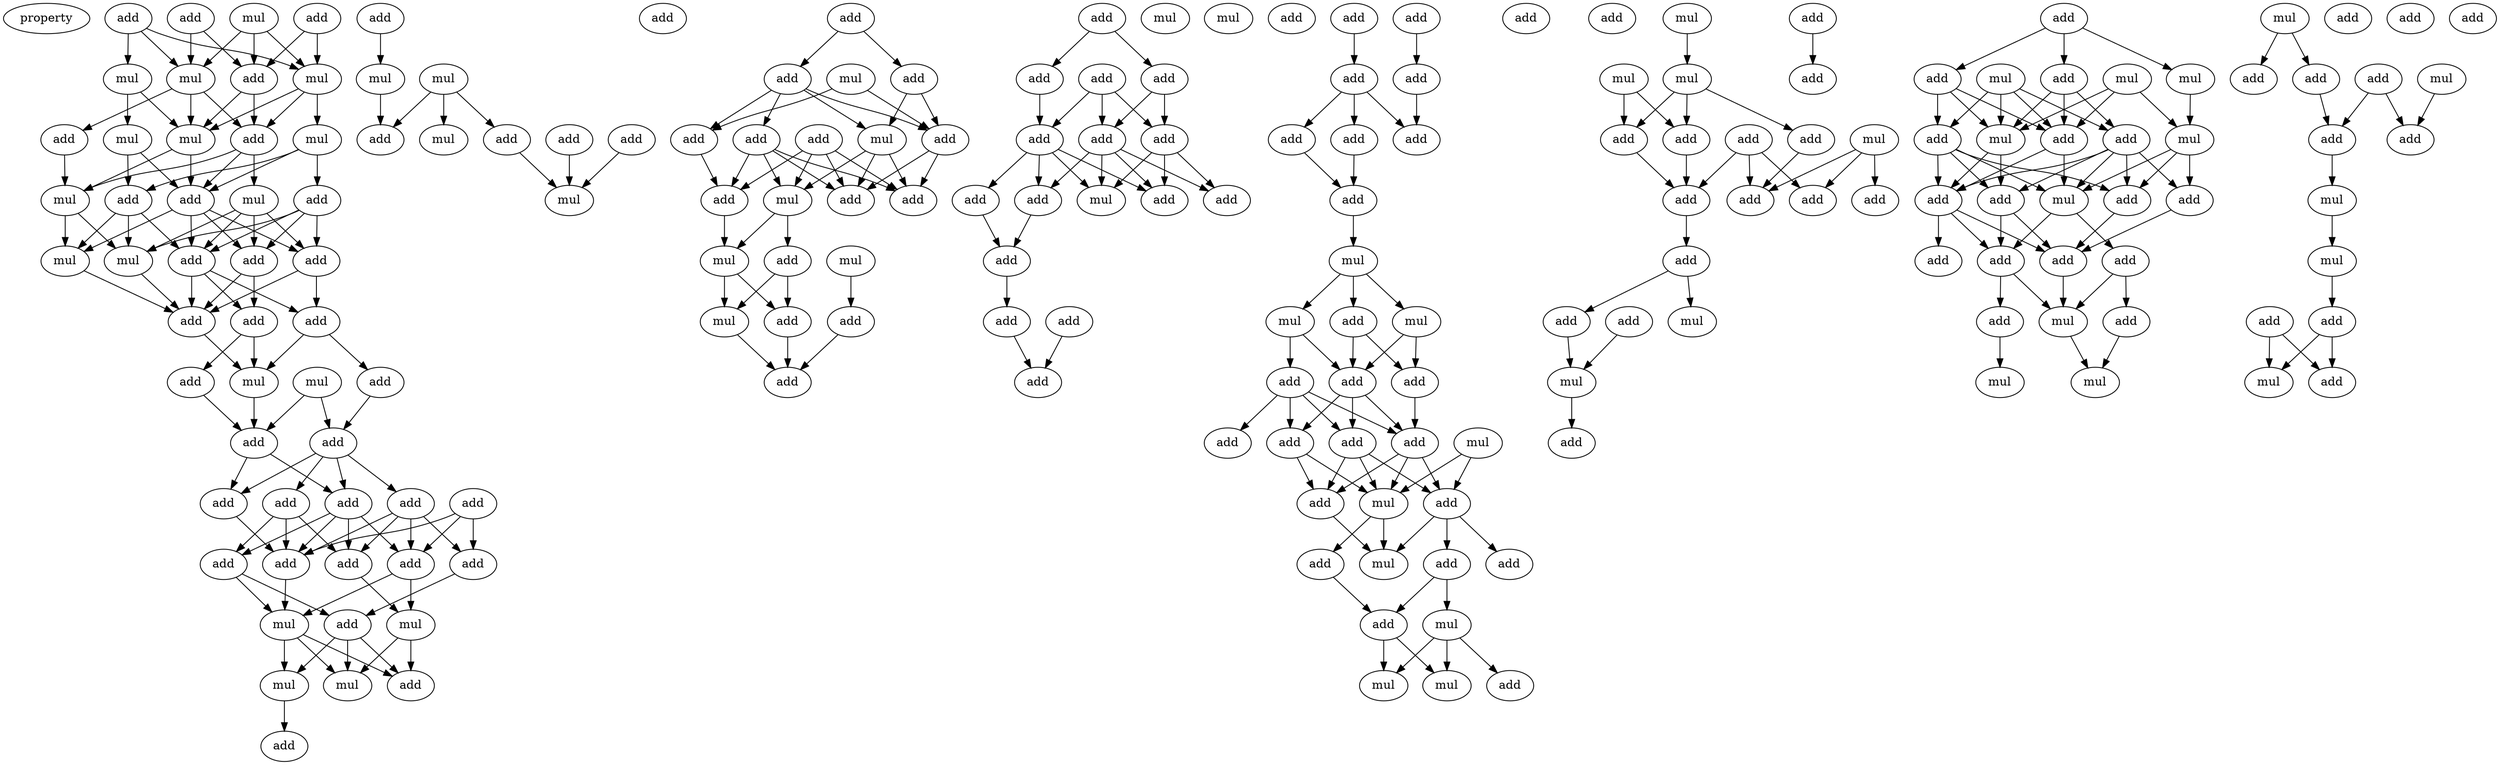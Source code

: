 digraph {
    node [fontcolor=black]
    property [mul=2,lf=1.1]
    0 [ label = mul ];
    1 [ label = add ];
    2 [ label = add ];
    3 [ label = add ];
    4 [ label = mul ];
    5 [ label = mul ];
    6 [ label = add ];
    7 [ label = mul ];
    8 [ label = add ];
    9 [ label = mul ];
    10 [ label = mul ];
    11 [ label = add ];
    12 [ label = mul ];
    13 [ label = add ];
    14 [ label = mul ];
    15 [ label = mul ];
    16 [ label = add ];
    17 [ label = add ];
    18 [ label = mul ];
    19 [ label = add ];
    20 [ label = add ];
    21 [ label = mul ];
    22 [ label = add ];
    23 [ label = add ];
    24 [ label = add ];
    25 [ label = add ];
    26 [ label = add ];
    27 [ label = add ];
    28 [ label = mul ];
    29 [ label = mul ];
    30 [ label = add ];
    31 [ label = add ];
    32 [ label = add ];
    33 [ label = add ];
    34 [ label = add ];
    35 [ label = add ];
    36 [ label = add ];
    37 [ label = add ];
    38 [ label = add ];
    39 [ label = add ];
    40 [ label = add ];
    41 [ label = add ];
    42 [ label = add ];
    43 [ label = mul ];
    44 [ label = mul ];
    45 [ label = add ];
    46 [ label = mul ];
    47 [ label = mul ];
    48 [ label = add ];
    49 [ label = add ];
    50 [ label = add ];
    51 [ label = mul ];
    52 [ label = mul ];
    53 [ label = mul ];
    54 [ label = add ];
    55 [ label = add ];
    56 [ label = add ];
    57 [ label = add ];
    58 [ label = mul ];
    59 [ label = add ];
    60 [ label = add ];
    61 [ label = add ];
    62 [ label = mul ];
    63 [ label = add ];
    64 [ label = mul ];
    65 [ label = add ];
    66 [ label = add ];
    67 [ label = add ];
    68 [ label = add ];
    69 [ label = mul ];
    70 [ label = add ];
    71 [ label = add ];
    72 [ label = mul ];
    73 [ label = add ];
    74 [ label = mul ];
    75 [ label = mul ];
    76 [ label = add ];
    77 [ label = add ];
    78 [ label = add ];
    79 [ label = add ];
    80 [ label = mul ];
    81 [ label = add ];
    82 [ label = add ];
    83 [ label = add ];
    84 [ label = add ];
    85 [ label = add ];
    86 [ label = add ];
    87 [ label = add ];
    88 [ label = add ];
    89 [ label = mul ];
    90 [ label = add ];
    91 [ label = add ];
    92 [ label = add ];
    93 [ label = mul ];
    94 [ label = add ];
    95 [ label = add ];
    96 [ label = add ];
    97 [ label = add ];
    98 [ label = add ];
    99 [ label = add ];
    100 [ label = add ];
    101 [ label = add ];
    102 [ label = add ];
    103 [ label = add ];
    104 [ label = add ];
    105 [ label = add ];
    106 [ label = add ];
    107 [ label = add ];
    108 [ label = mul ];
    109 [ label = add ];
    110 [ label = mul ];
    111 [ label = mul ];
    112 [ label = add ];
    113 [ label = add ];
    114 [ label = add ];
    115 [ label = mul ];
    116 [ label = add ];
    117 [ label = add ];
    118 [ label = add ];
    119 [ label = add ];
    120 [ label = add ];
    121 [ label = add ];
    122 [ label = mul ];
    123 [ label = mul ];
    124 [ label = add ];
    125 [ label = add ];
    126 [ label = add ];
    127 [ label = mul ];
    128 [ label = add ];
    129 [ label = mul ];
    130 [ label = mul ];
    131 [ label = add ];
    132 [ label = mul ];
    133 [ label = mul ];
    134 [ label = mul ];
    135 [ label = mul ];
    136 [ label = add ];
    137 [ label = add ];
    138 [ label = add ];
    139 [ label = add ];
    140 [ label = add ];
    141 [ label = add ];
    142 [ label = add ];
    143 [ label = add ];
    144 [ label = add ];
    145 [ label = add ];
    146 [ label = add ];
    147 [ label = mul ];
    148 [ label = mul ];
    149 [ label = add ];
    150 [ label = add ];
    151 [ label = add ];
    152 [ label = add ];
    153 [ label = add ];
    154 [ label = mul ];
    155 [ label = mul ];
    156 [ label = mul ];
    157 [ label = add ];
    158 [ label = add ];
    159 [ label = add ];
    160 [ label = mul ];
    161 [ label = mul ];
    162 [ label = add ];
    163 [ label = add ];
    164 [ label = add ];
    165 [ label = add ];
    166 [ label = mul ];
    167 [ label = add ];
    168 [ label = add ];
    169 [ label = add ];
    170 [ label = add ];
    171 [ label = add ];
    172 [ label = add ];
    173 [ label = mul ];
    174 [ label = add ];
    175 [ label = mul ];
    176 [ label = mul ];
    177 [ label = mul ];
    178 [ label = add ];
    179 [ label = mul ];
    180 [ label = add ];
    181 [ label = add ];
    182 [ label = add ];
    183 [ label = add ];
    184 [ label = add ];
    185 [ label = mul ];
    186 [ label = add ];
    187 [ label = mul ];
    188 [ label = add ];
    189 [ label = add ];
    190 [ label = add ];
    191 [ label = mul ];
    192 [ label = add ];
    0 -> 5 [ name = 0 ];
    0 -> 6 [ name = 1 ];
    0 -> 7 [ name = 2 ];
    1 -> 4 [ name = 3 ];
    1 -> 5 [ name = 4 ];
    1 -> 7 [ name = 5 ];
    2 -> 6 [ name = 6 ];
    2 -> 7 [ name = 7 ];
    3 -> 5 [ name = 8 ];
    3 -> 6 [ name = 9 ];
    4 -> 9 [ name = 10 ];
    4 -> 12 [ name = 11 ];
    5 -> 10 [ name = 12 ];
    5 -> 11 [ name = 13 ];
    5 -> 12 [ name = 14 ];
    6 -> 11 [ name = 15 ];
    6 -> 12 [ name = 16 ];
    7 -> 8 [ name = 17 ];
    7 -> 11 [ name = 18 ];
    7 -> 12 [ name = 19 ];
    8 -> 15 [ name = 20 ];
    9 -> 16 [ name = 21 ];
    9 -> 17 [ name = 22 ];
    10 -> 13 [ name = 23 ];
    10 -> 16 [ name = 24 ];
    10 -> 17 [ name = 25 ];
    11 -> 14 [ name = 26 ];
    11 -> 15 [ name = 27 ];
    11 -> 16 [ name = 28 ];
    12 -> 15 [ name = 29 ];
    12 -> 16 [ name = 30 ];
    13 -> 18 [ name = 31 ];
    13 -> 19 [ name = 32 ];
    13 -> 20 [ name = 33 ];
    13 -> 22 [ name = 34 ];
    14 -> 18 [ name = 35 ];
    14 -> 19 [ name = 36 ];
    14 -> 20 [ name = 37 ];
    14 -> 22 [ name = 38 ];
    15 -> 18 [ name = 39 ];
    15 -> 21 [ name = 40 ];
    16 -> 19 [ name = 41 ];
    16 -> 20 [ name = 42 ];
    16 -> 21 [ name = 43 ];
    16 -> 22 [ name = 44 ];
    17 -> 18 [ name = 45 ];
    17 -> 19 [ name = 46 ];
    17 -> 21 [ name = 47 ];
    18 -> 25 [ name = 48 ];
    19 -> 23 [ name = 49 ];
    19 -> 24 [ name = 50 ];
    19 -> 25 [ name = 51 ];
    20 -> 23 [ name = 52 ];
    20 -> 25 [ name = 53 ];
    21 -> 25 [ name = 54 ];
    22 -> 24 [ name = 55 ];
    22 -> 25 [ name = 56 ];
    23 -> 27 [ name = 57 ];
    23 -> 28 [ name = 58 ];
    24 -> 26 [ name = 59 ];
    24 -> 28 [ name = 60 ];
    25 -> 28 [ name = 61 ];
    26 -> 30 [ name = 62 ];
    27 -> 31 [ name = 63 ];
    28 -> 30 [ name = 64 ];
    29 -> 30 [ name = 65 ];
    29 -> 31 [ name = 66 ];
    30 -> 34 [ name = 67 ];
    30 -> 36 [ name = 68 ];
    31 -> 32 [ name = 69 ];
    31 -> 34 [ name = 70 ];
    31 -> 35 [ name = 71 ];
    31 -> 36 [ name = 72 ];
    32 -> 37 [ name = 73 ];
    32 -> 38 [ name = 74 ];
    32 -> 41 [ name = 75 ];
    33 -> 37 [ name = 76 ];
    33 -> 39 [ name = 77 ];
    33 -> 40 [ name = 78 ];
    34 -> 37 [ name = 79 ];
    35 -> 37 [ name = 80 ];
    35 -> 38 [ name = 81 ];
    35 -> 39 [ name = 82 ];
    35 -> 40 [ name = 83 ];
    36 -> 37 [ name = 84 ];
    36 -> 38 [ name = 85 ];
    36 -> 39 [ name = 86 ];
    36 -> 41 [ name = 87 ];
    37 -> 43 [ name = 88 ];
    38 -> 44 [ name = 89 ];
    39 -> 43 [ name = 90 ];
    39 -> 44 [ name = 91 ];
    40 -> 42 [ name = 92 ];
    41 -> 42 [ name = 93 ];
    41 -> 43 [ name = 94 ];
    42 -> 45 [ name = 95 ];
    42 -> 46 [ name = 96 ];
    42 -> 47 [ name = 97 ];
    43 -> 45 [ name = 98 ];
    43 -> 46 [ name = 99 ];
    43 -> 47 [ name = 100 ];
    44 -> 45 [ name = 101 ];
    44 -> 46 [ name = 102 ];
    47 -> 48 [ name = 103 ];
    49 -> 52 [ name = 104 ];
    51 -> 53 [ name = 105 ];
    51 -> 54 [ name = 106 ];
    51 -> 56 [ name = 107 ];
    52 -> 54 [ name = 108 ];
    55 -> 58 [ name = 109 ];
    56 -> 58 [ name = 110 ];
    57 -> 58 [ name = 111 ];
    59 -> 60 [ name = 112 ];
    59 -> 61 [ name = 113 ];
    60 -> 63 [ name = 114 ];
    60 -> 64 [ name = 115 ];
    60 -> 66 [ name = 116 ];
    60 -> 67 [ name = 117 ];
    61 -> 64 [ name = 118 ];
    61 -> 66 [ name = 119 ];
    62 -> 63 [ name = 120 ];
    62 -> 66 [ name = 121 ];
    63 -> 70 [ name = 122 ];
    64 -> 68 [ name = 123 ];
    64 -> 69 [ name = 124 ];
    64 -> 71 [ name = 125 ];
    65 -> 68 [ name = 126 ];
    65 -> 69 [ name = 127 ];
    65 -> 70 [ name = 128 ];
    65 -> 71 [ name = 129 ];
    66 -> 68 [ name = 130 ];
    66 -> 71 [ name = 131 ];
    67 -> 68 [ name = 132 ];
    67 -> 69 [ name = 133 ];
    67 -> 70 [ name = 134 ];
    67 -> 71 [ name = 135 ];
    69 -> 73 [ name = 136 ];
    69 -> 74 [ name = 137 ];
    70 -> 74 [ name = 138 ];
    72 -> 76 [ name = 139 ];
    73 -> 75 [ name = 140 ];
    73 -> 77 [ name = 141 ];
    74 -> 75 [ name = 142 ];
    74 -> 77 [ name = 143 ];
    75 -> 78 [ name = 144 ];
    76 -> 78 [ name = 145 ];
    77 -> 78 [ name = 146 ];
    79 -> 81 [ name = 147 ];
    79 -> 82 [ name = 148 ];
    81 -> 85 [ name = 149 ];
    82 -> 84 [ name = 150 ];
    82 -> 86 [ name = 151 ];
    83 -> 84 [ name = 152 ];
    83 -> 85 [ name = 153 ];
    83 -> 86 [ name = 154 ];
    84 -> 87 [ name = 155 ];
    84 -> 88 [ name = 156 ];
    84 -> 89 [ name = 157 ];
    84 -> 91 [ name = 158 ];
    85 -> 87 [ name = 159 ];
    85 -> 88 [ name = 160 ];
    85 -> 89 [ name = 161 ];
    85 -> 90 [ name = 162 ];
    86 -> 87 [ name = 163 ];
    86 -> 89 [ name = 164 ];
    86 -> 91 [ name = 165 ];
    88 -> 92 [ name = 166 ];
    90 -> 92 [ name = 167 ];
    92 -> 94 [ name = 168 ];
    94 -> 97 [ name = 169 ];
    96 -> 97 [ name = 170 ];
    98 -> 101 [ name = 171 ];
    99 -> 100 [ name = 172 ];
    100 -> 103 [ name = 173 ];
    101 -> 102 [ name = 174 ];
    101 -> 103 [ name = 175 ];
    101 -> 104 [ name = 176 ];
    102 -> 105 [ name = 177 ];
    104 -> 105 [ name = 178 ];
    105 -> 108 [ name = 179 ];
    108 -> 109 [ name = 180 ];
    108 -> 110 [ name = 181 ];
    108 -> 111 [ name = 182 ];
    109 -> 113 [ name = 183 ];
    109 -> 114 [ name = 184 ];
    110 -> 112 [ name = 185 ];
    110 -> 114 [ name = 186 ];
    111 -> 113 [ name = 187 ];
    111 -> 114 [ name = 188 ];
    112 -> 116 [ name = 189 ];
    112 -> 117 [ name = 190 ];
    112 -> 118 [ name = 191 ];
    112 -> 119 [ name = 192 ];
    113 -> 119 [ name = 193 ];
    114 -> 117 [ name = 194 ];
    114 -> 118 [ name = 195 ];
    114 -> 119 [ name = 196 ];
    115 -> 121 [ name = 197 ];
    115 -> 122 [ name = 198 ];
    117 -> 120 [ name = 199 ];
    117 -> 121 [ name = 200 ];
    117 -> 122 [ name = 201 ];
    118 -> 120 [ name = 202 ];
    118 -> 122 [ name = 203 ];
    119 -> 120 [ name = 204 ];
    119 -> 121 [ name = 205 ];
    119 -> 122 [ name = 206 ];
    120 -> 123 [ name = 207 ];
    121 -> 123 [ name = 208 ];
    121 -> 125 [ name = 209 ];
    121 -> 126 [ name = 210 ];
    122 -> 123 [ name = 211 ];
    122 -> 124 [ name = 212 ];
    124 -> 128 [ name = 213 ];
    125 -> 127 [ name = 214 ];
    125 -> 128 [ name = 215 ];
    127 -> 129 [ name = 216 ];
    127 -> 130 [ name = 217 ];
    127 -> 131 [ name = 218 ];
    128 -> 129 [ name = 219 ];
    128 -> 130 [ name = 220 ];
    132 -> 133 [ name = 221 ];
    133 -> 137 [ name = 222 ];
    133 -> 138 [ name = 223 ];
    133 -> 139 [ name = 224 ];
    134 -> 137 [ name = 225 ];
    134 -> 139 [ name = 226 ];
    135 -> 140 [ name = 227 ];
    135 -> 142 [ name = 228 ];
    135 -> 143 [ name = 229 ];
    136 -> 140 [ name = 230 ];
    136 -> 141 [ name = 231 ];
    136 -> 143 [ name = 232 ];
    137 -> 141 [ name = 233 ];
    138 -> 143 [ name = 234 ];
    139 -> 141 [ name = 235 ];
    141 -> 144 [ name = 236 ];
    144 -> 145 [ name = 237 ];
    144 -> 147 [ name = 238 ];
    145 -> 148 [ name = 239 ];
    146 -> 148 [ name = 240 ];
    148 -> 149 [ name = 241 ];
    150 -> 151 [ name = 242 ];
    152 -> 153 [ name = 243 ];
    152 -> 156 [ name = 244 ];
    152 -> 157 [ name = 245 ];
    153 -> 158 [ name = 246 ];
    153 -> 159 [ name = 247 ];
    153 -> 160 [ name = 248 ];
    154 -> 159 [ name = 249 ];
    154 -> 160 [ name = 250 ];
    154 -> 161 [ name = 251 ];
    155 -> 158 [ name = 252 ];
    155 -> 159 [ name = 253 ];
    155 -> 160 [ name = 254 ];
    155 -> 162 [ name = 255 ];
    156 -> 161 [ name = 256 ];
    157 -> 159 [ name = 257 ];
    157 -> 160 [ name = 258 ];
    157 -> 162 [ name = 259 ];
    158 -> 163 [ name = 260 ];
    158 -> 164 [ name = 261 ];
    158 -> 166 [ name = 262 ];
    158 -> 167 [ name = 263 ];
    159 -> 164 [ name = 264 ];
    159 -> 166 [ name = 265 ];
    160 -> 164 [ name = 266 ];
    160 -> 167 [ name = 267 ];
    161 -> 163 [ name = 268 ];
    161 -> 165 [ name = 269 ];
    161 -> 166 [ name = 270 ];
    162 -> 163 [ name = 271 ];
    162 -> 164 [ name = 272 ];
    162 -> 165 [ name = 273 ];
    162 -> 166 [ name = 274 ];
    162 -> 167 [ name = 275 ];
    163 -> 168 [ name = 276 ];
    164 -> 168 [ name = 277 ];
    164 -> 169 [ name = 278 ];
    164 -> 171 [ name = 279 ];
    165 -> 168 [ name = 280 ];
    166 -> 169 [ name = 281 ];
    166 -> 170 [ name = 282 ];
    167 -> 168 [ name = 283 ];
    167 -> 169 [ name = 284 ];
    168 -> 173 [ name = 285 ];
    169 -> 172 [ name = 286 ];
    169 -> 173 [ name = 287 ];
    170 -> 173 [ name = 288 ];
    170 -> 174 [ name = 289 ];
    172 -> 176 [ name = 290 ];
    173 -> 175 [ name = 291 ];
    174 -> 175 [ name = 292 ];
    177 -> 181 [ name = 293 ];
    177 -> 182 [ name = 294 ];
    178 -> 183 [ name = 295 ];
    178 -> 184 [ name = 296 ];
    179 -> 184 [ name = 297 ];
    182 -> 183 [ name = 298 ];
    183 -> 185 [ name = 299 ];
    185 -> 187 [ name = 300 ];
    187 -> 189 [ name = 301 ];
    188 -> 191 [ name = 302 ];
    188 -> 192 [ name = 303 ];
    189 -> 191 [ name = 304 ];
    189 -> 192 [ name = 305 ];
}
